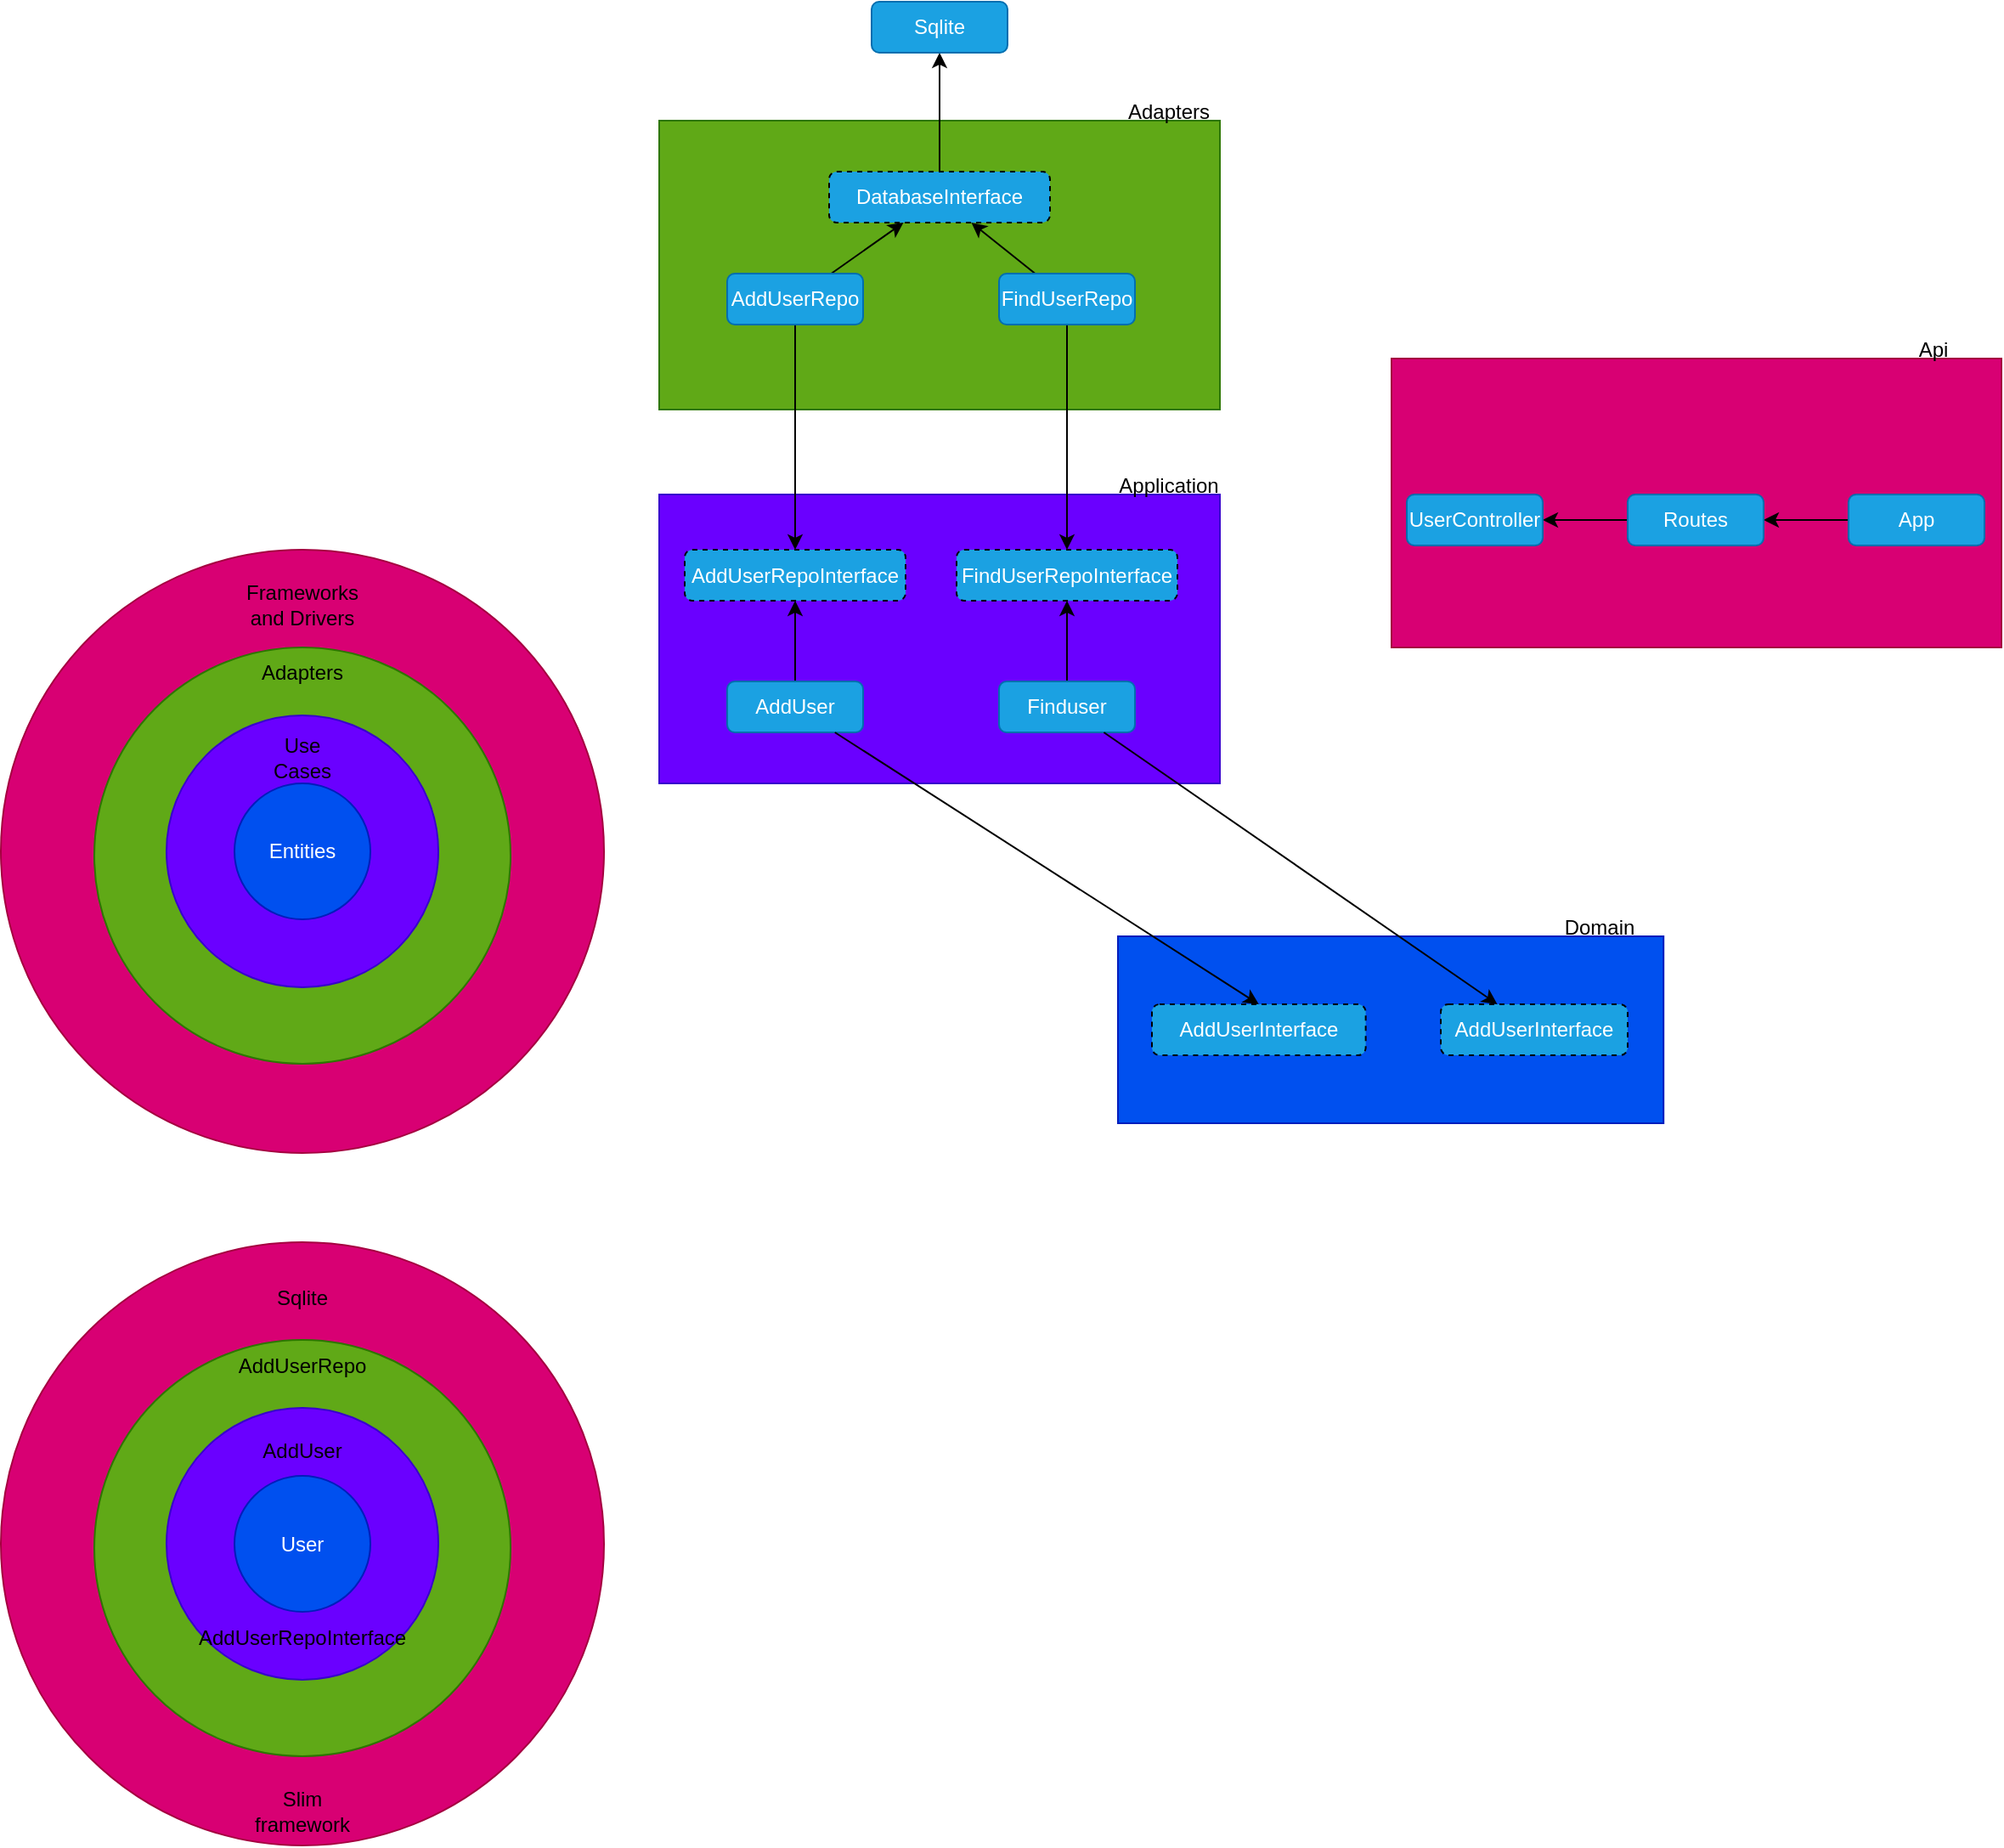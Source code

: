 <mxfile>
    <diagram id="aiMcOzv4IsyGCCjA0oFu" name="Page-1">
        <mxGraphModel dx="596" dy="1463" grid="1" gridSize="10" guides="1" tooltips="1" connect="1" arrows="1" fold="1" page="1" pageScale="1" pageWidth="827" pageHeight="1169" math="0" shadow="0">
            <root>
                <mxCell id="0"/>
                <mxCell id="1" parent="0"/>
                <mxCell id="9" value="" style="ellipse;whiteSpace=wrap;html=1;aspect=fixed;fillColor=#d80073;fontColor=#ffffff;strokeColor=#A50040;" parent="1" vertex="1">
                    <mxGeometry x="92.5" y="142.5" width="355" height="355" as="geometry"/>
                </mxCell>
                <mxCell id="7" value="" style="ellipse;whiteSpace=wrap;html=1;aspect=fixed;fillColor=#60a917;fontColor=#ffffff;strokeColor=#2D7600;" parent="1" vertex="1">
                    <mxGeometry x="147.5" y="200" width="245" height="245" as="geometry"/>
                </mxCell>
                <mxCell id="3" value="" style="ellipse;whiteSpace=wrap;html=1;aspect=fixed;fillColor=#6a00ff;fontColor=#ffffff;strokeColor=#3700CC;" parent="1" vertex="1">
                    <mxGeometry x="190" y="240" width="160" height="160" as="geometry"/>
                </mxCell>
                <mxCell id="2" value="Entities" style="ellipse;whiteSpace=wrap;html=1;aspect=fixed;fillColor=#0050ef;fontColor=#ffffff;strokeColor=#001DBC;" parent="1" vertex="1">
                    <mxGeometry x="230" y="280" width="80" height="80" as="geometry"/>
                </mxCell>
                <mxCell id="6" value="Use Cases" style="text;html=1;strokeColor=none;fillColor=none;align=center;verticalAlign=middle;whiteSpace=wrap;rounded=0;labelBackgroundColor=none;" parent="1" vertex="1">
                    <mxGeometry x="240" y="250" width="60" height="30" as="geometry"/>
                </mxCell>
                <mxCell id="8" value="Adapters" style="text;html=1;strokeColor=none;fillColor=none;align=center;verticalAlign=middle;whiteSpace=wrap;rounded=0;labelBackgroundColor=none;" parent="1" vertex="1">
                    <mxGeometry x="240" y="200" width="60" height="30" as="geometry"/>
                </mxCell>
                <mxCell id="10" value="Frameworks and Drivers" style="text;html=1;strokeColor=none;fillColor=none;align=center;verticalAlign=middle;whiteSpace=wrap;rounded=0;labelBackgroundColor=none;" parent="1" vertex="1">
                    <mxGeometry x="230" y="160" width="80" height="30" as="geometry"/>
                </mxCell>
                <mxCell id="11" value="" style="ellipse;whiteSpace=wrap;html=1;aspect=fixed;fillColor=#d80073;fontColor=#ffffff;strokeColor=#A50040;" parent="1" vertex="1">
                    <mxGeometry x="92.5" y="550" width="355" height="355" as="geometry"/>
                </mxCell>
                <mxCell id="12" value="" style="ellipse;whiteSpace=wrap;html=1;aspect=fixed;fillColor=#60a917;fontColor=#ffffff;strokeColor=#2D7600;" parent="1" vertex="1">
                    <mxGeometry x="147.5" y="607.5" width="245" height="245" as="geometry"/>
                </mxCell>
                <mxCell id="13" value="" style="ellipse;whiteSpace=wrap;html=1;aspect=fixed;fillColor=#6a00ff;fontColor=#ffffff;strokeColor=#3700CC;" parent="1" vertex="1">
                    <mxGeometry x="190" y="647.5" width="160" height="160" as="geometry"/>
                </mxCell>
                <mxCell id="14" value="User" style="ellipse;whiteSpace=wrap;html=1;aspect=fixed;fillColor=#0050ef;fontColor=#ffffff;strokeColor=#001DBC;" parent="1" vertex="1">
                    <mxGeometry x="230" y="687.5" width="80" height="80" as="geometry"/>
                </mxCell>
                <mxCell id="15" value="AddUser" style="text;html=1;strokeColor=none;fillColor=none;align=center;verticalAlign=middle;whiteSpace=wrap;rounded=0;labelBackgroundColor=none;" parent="1" vertex="1">
                    <mxGeometry x="240" y="657.5" width="60" height="30" as="geometry"/>
                </mxCell>
                <mxCell id="16" value="AddUserRepo" style="text;html=1;strokeColor=none;fillColor=none;align=center;verticalAlign=middle;whiteSpace=wrap;rounded=0;labelBackgroundColor=none;" parent="1" vertex="1">
                    <mxGeometry x="240" y="607.5" width="60" height="30" as="geometry"/>
                </mxCell>
                <mxCell id="17" value="Sqlite" style="text;html=1;strokeColor=none;fillColor=none;align=center;verticalAlign=middle;whiteSpace=wrap;rounded=0;labelBackgroundColor=none;" parent="1" vertex="1">
                    <mxGeometry x="230" y="567.5" width="80" height="30" as="geometry"/>
                </mxCell>
                <mxCell id="18" value="AddUserRepoInterface" style="text;html=1;strokeColor=none;fillColor=none;align=center;verticalAlign=middle;whiteSpace=wrap;rounded=0;labelBackgroundColor=none;" parent="1" vertex="1">
                    <mxGeometry x="240" y="767.5" width="60" height="30" as="geometry"/>
                </mxCell>
                <mxCell id="20" value="Slim framework" style="text;html=1;strokeColor=none;fillColor=none;align=center;verticalAlign=middle;whiteSpace=wrap;rounded=0;labelBackgroundColor=none;" parent="1" vertex="1">
                    <mxGeometry x="240" y="870" width="60" height="30" as="geometry"/>
                </mxCell>
                <mxCell id="27" value="" style="rounded=0;whiteSpace=wrap;html=1;fillColor=#6a00ff;fontColor=#ffffff;strokeColor=#3700CC;" parent="1" vertex="1">
                    <mxGeometry x="480" y="110" width="330" height="170" as="geometry"/>
                </mxCell>
                <mxCell id="28" value="Application" style="text;html=1;strokeColor=none;fillColor=none;align=center;verticalAlign=middle;whiteSpace=wrap;rounded=0;" parent="1" vertex="1">
                    <mxGeometry x="750" y="90" width="60" height="30" as="geometry"/>
                </mxCell>
                <mxCell id="34" style="edgeStyle=none;html=1;exitX=0.5;exitY=0;exitDx=0;exitDy=0;" parent="1" source="29" target="31" edge="1">
                    <mxGeometry relative="1" as="geometry"/>
                </mxCell>
                <mxCell id="29" value="AddUser" style="rounded=1;whiteSpace=wrap;html=1;fillColor=#1ba1e2;fontColor=#ffffff;strokeColor=#006EAF;" parent="1" vertex="1">
                    <mxGeometry x="520" y="220" width="80" height="30" as="geometry"/>
                </mxCell>
                <mxCell id="35" style="edgeStyle=none;html=1;exitX=0.5;exitY=0;exitDx=0;exitDy=0;entryX=0.5;entryY=1;entryDx=0;entryDy=0;" parent="1" source="30" target="33" edge="1">
                    <mxGeometry relative="1" as="geometry"/>
                </mxCell>
                <mxCell id="30" value="Finduser" style="rounded=1;whiteSpace=wrap;html=1;fillColor=#1ba1e2;fontColor=#ffffff;strokeColor=#006EAF;" parent="1" vertex="1">
                    <mxGeometry x="680" y="220" width="80" height="30" as="geometry"/>
                </mxCell>
                <mxCell id="31" value="AddUserRepoInterface" style="rounded=1;whiteSpace=wrap;html=1;fillColor=#1ba1e2;fontColor=#ffffff;strokeColor=#000000;dashed=1;" parent="1" vertex="1">
                    <mxGeometry x="495" y="142.5" width="130" height="30" as="geometry"/>
                </mxCell>
                <mxCell id="33" value="FindUserRepoInterface" style="rounded=1;whiteSpace=wrap;html=1;fillColor=#1ba1e2;fontColor=#ffffff;strokeColor=#000000;dashed=1;" parent="1" vertex="1">
                    <mxGeometry x="655" y="142.5" width="130" height="30" as="geometry"/>
                </mxCell>
                <mxCell id="36" value="" style="group" parent="1" vertex="1" connectable="0">
                    <mxGeometry x="750" y="350" width="340" height="130" as="geometry"/>
                </mxCell>
                <mxCell id="21" value="" style="rounded=0;whiteSpace=wrap;html=1;fillColor=#0050ef;fontColor=#ffffff;strokeColor=#001DBC;" parent="36" vertex="1">
                    <mxGeometry y="20" width="321.111" height="110" as="geometry"/>
                </mxCell>
                <mxCell id="22" value="Domain" style="text;html=1;strokeColor=none;fillColor=none;align=center;verticalAlign=middle;whiteSpace=wrap;rounded=0;" parent="36" vertex="1">
                    <mxGeometry x="226.667" width="113.333" height="30" as="geometry"/>
                </mxCell>
                <mxCell id="25" value="AddUserInterface" style="rounded=1;whiteSpace=wrap;html=1;fillColor=#1ba1e2;fontColor=#ffffff;strokeColor=#000000;dashed=1;" parent="36" vertex="1">
                    <mxGeometry x="20" y="60" width="125.83" height="30" as="geometry"/>
                </mxCell>
                <mxCell id="37" value="AddUserInterface" style="rounded=1;whiteSpace=wrap;html=1;fillColor=#1ba1e2;fontColor=#ffffff;strokeColor=#000000;dashed=1;" parent="36" vertex="1">
                    <mxGeometry x="190" y="60" width="110" height="30" as="geometry"/>
                </mxCell>
                <mxCell id="39" style="edgeStyle=none;html=1;entryX=0.5;entryY=0;entryDx=0;entryDy=0;" parent="1" source="29" target="25" edge="1">
                    <mxGeometry relative="1" as="geometry"/>
                </mxCell>
                <mxCell id="40" style="edgeStyle=none;html=1;" parent="1" source="30" target="37" edge="1">
                    <mxGeometry relative="1" as="geometry"/>
                </mxCell>
                <mxCell id="41" value="" style="rounded=0;whiteSpace=wrap;html=1;fillColor=#60a917;fontColor=#ffffff;strokeColor=#2D7600;" parent="1" vertex="1">
                    <mxGeometry x="480" y="-110" width="330" height="170" as="geometry"/>
                </mxCell>
                <mxCell id="42" value="Adapters" style="text;html=1;strokeColor=none;fillColor=none;align=center;verticalAlign=middle;whiteSpace=wrap;rounded=0;dashed=1;" parent="1" vertex="1">
                    <mxGeometry x="750" y="-130" width="60" height="30" as="geometry"/>
                </mxCell>
                <mxCell id="45" style="edgeStyle=none;html=1;entryX=0.5;entryY=0;entryDx=0;entryDy=0;" parent="1" source="43" target="31" edge="1">
                    <mxGeometry relative="1" as="geometry"/>
                </mxCell>
                <mxCell id="48" style="edgeStyle=none;html=1;" parent="1" source="43" target="47" edge="1">
                    <mxGeometry relative="1" as="geometry"/>
                </mxCell>
                <mxCell id="43" value="AddUserRepo" style="rounded=1;whiteSpace=wrap;html=1;fillColor=#1ba1e2;fontColor=#ffffff;strokeColor=#006EAF;" parent="1" vertex="1">
                    <mxGeometry x="520" y="-20" width="80" height="30" as="geometry"/>
                </mxCell>
                <mxCell id="46" style="edgeStyle=none;html=1;" parent="1" source="44" target="33" edge="1">
                    <mxGeometry relative="1" as="geometry"/>
                </mxCell>
                <mxCell id="49" style="edgeStyle=none;html=1;" parent="1" source="44" target="47" edge="1">
                    <mxGeometry relative="1" as="geometry"/>
                </mxCell>
                <mxCell id="44" value="FindUserRepo" style="rounded=1;whiteSpace=wrap;html=1;fillColor=#1ba1e2;fontColor=#ffffff;strokeColor=#006EAF;" parent="1" vertex="1">
                    <mxGeometry x="680" y="-20" width="80" height="30" as="geometry"/>
                </mxCell>
                <mxCell id="51" style="edgeStyle=none;html=1;exitX=0.5;exitY=0;exitDx=0;exitDy=0;entryX=0.5;entryY=1;entryDx=0;entryDy=0;" parent="1" source="47" target="50" edge="1">
                    <mxGeometry relative="1" as="geometry"/>
                </mxCell>
                <mxCell id="47" value="DatabaseInterface" style="rounded=1;whiteSpace=wrap;html=1;fillColor=#1ba1e2;fontColor=#ffffff;strokeColor=#000000;dashed=1;" parent="1" vertex="1">
                    <mxGeometry x="580" y="-80" width="130" height="30" as="geometry"/>
                </mxCell>
                <mxCell id="50" value="Sqlite" style="rounded=1;whiteSpace=wrap;html=1;fillColor=#1ba1e2;fontColor=#ffffff;strokeColor=#006EAF;" parent="1" vertex="1">
                    <mxGeometry x="605" y="-180" width="80" height="30" as="geometry"/>
                </mxCell>
                <mxCell id="52" value="" style="rounded=0;whiteSpace=wrap;html=1;fillColor=#d80073;fontColor=#ffffff;strokeColor=#A50040;" parent="1" vertex="1">
                    <mxGeometry x="911" y="30" width="359" height="170" as="geometry"/>
                </mxCell>
                <mxCell id="53" value="Api" style="text;html=1;strokeColor=none;fillColor=none;align=center;verticalAlign=middle;whiteSpace=wrap;rounded=0;dashed=1;" parent="1" vertex="1">
                    <mxGeometry x="1200" y="10" width="60" height="30" as="geometry"/>
                </mxCell>
                <mxCell id="56" style="edgeStyle=none;html=1;" parent="1" source="54" target="55" edge="1">
                    <mxGeometry relative="1" as="geometry"/>
                </mxCell>
                <mxCell id="54" value="App" style="rounded=1;whiteSpace=wrap;html=1;fillColor=#1ba1e2;fontColor=#ffffff;strokeColor=#006EAF;" parent="1" vertex="1">
                    <mxGeometry x="1180" y="110" width="80" height="30" as="geometry"/>
                </mxCell>
                <mxCell id="58" style="edgeStyle=none;html=1;" parent="1" source="55" target="57" edge="1">
                    <mxGeometry relative="1" as="geometry"/>
                </mxCell>
                <mxCell id="55" value="Routes" style="rounded=1;whiteSpace=wrap;html=1;fillColor=#1ba1e2;fontColor=#ffffff;strokeColor=#006EAF;" parent="1" vertex="1">
                    <mxGeometry x="1050" y="110" width="80" height="30" as="geometry"/>
                </mxCell>
                <mxCell id="57" value="UserController" style="rounded=1;whiteSpace=wrap;html=1;fillColor=#1ba1e2;fontColor=#ffffff;strokeColor=#006EAF;" parent="1" vertex="1">
                    <mxGeometry x="920" y="110" width="80" height="30" as="geometry"/>
                </mxCell>
            </root>
        </mxGraphModel>
    </diagram>
</mxfile>